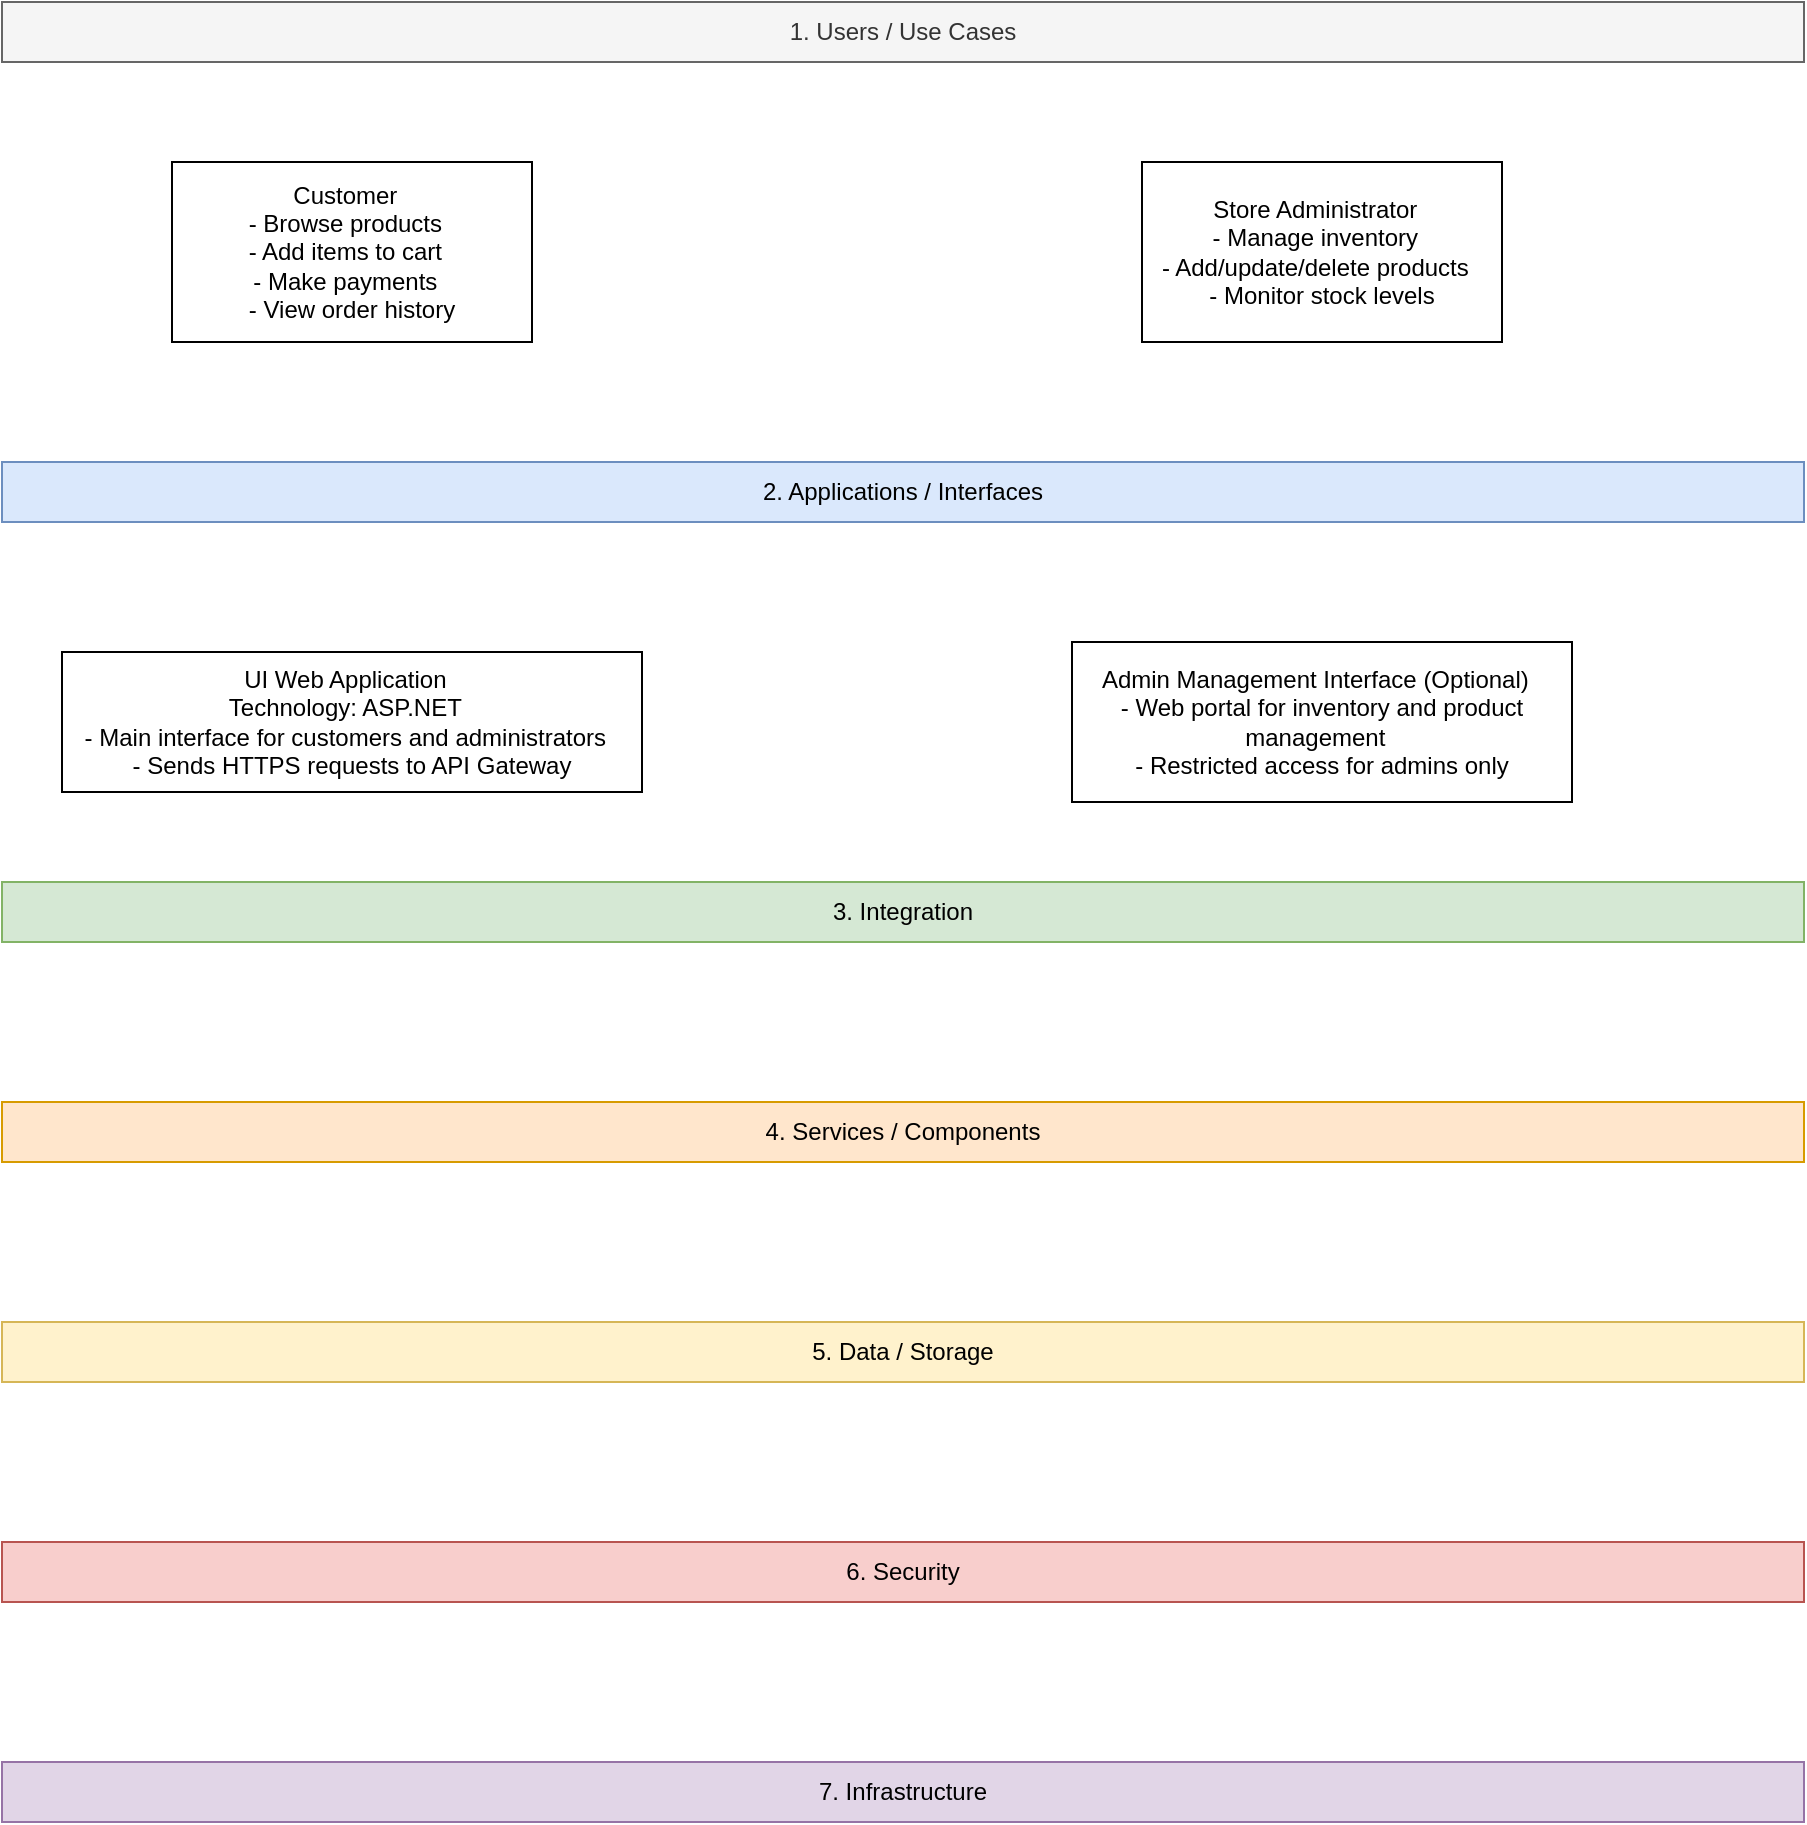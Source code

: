 <mxfile version="28.0.4">
  <diagram name="Página-1" id="i13byZTgKiIOev3eByZY">
    <mxGraphModel dx="1626" dy="892" grid="1" gridSize="10" guides="1" tooltips="1" connect="1" arrows="1" fold="1" page="1" pageScale="1" pageWidth="827" pageHeight="1169" math="0" shadow="0">
      <root>
        <mxCell id="0" />
        <mxCell id="1" parent="0" />
        <mxCell id="Bn-3ERYPzrL__islP2Uy-1" value="1. Users / Use Cases" style="rounded=0;whiteSpace=wrap;html=1;fillColor=#f5f5f5;fontColor=#333333;strokeColor=#666666;" parent="1" vertex="1">
          <mxGeometry x="80" y="80" width="901" height="30" as="geometry" />
        </mxCell>
        <mxCell id="Bn-3ERYPzrL__islP2Uy-2" value="&lt;div&gt;2. Applications / Interfaces&lt;/div&gt;" style="rounded=0;whiteSpace=wrap;html=1;fillColor=#dae8fc;strokeColor=#6c8ebf;" parent="1" vertex="1">
          <mxGeometry x="80" y="310" width="901" height="30" as="geometry" />
        </mxCell>
        <mxCell id="Bn-3ERYPzrL__islP2Uy-3" value="&lt;div&gt;3. Integration&lt;/div&gt;" style="rounded=0;whiteSpace=wrap;html=1;fillColor=#d5e8d4;strokeColor=#82b366;" parent="1" vertex="1">
          <mxGeometry x="80" y="520" width="901" height="30" as="geometry" />
        </mxCell>
        <mxCell id="Bn-3ERYPzrL__islP2Uy-4" value="5. Data / Storage" style="rounded=0;whiteSpace=wrap;html=1;fillColor=#fff2cc;strokeColor=#d6b656;" parent="1" vertex="1">
          <mxGeometry x="80" y="740" width="901" height="30" as="geometry" />
        </mxCell>
        <mxCell id="Bn-3ERYPzrL__islP2Uy-5" value="4. Services / Components" style="rounded=0;whiteSpace=wrap;html=1;fillColor=#ffe6cc;strokeColor=#d79b00;" parent="1" vertex="1">
          <mxGeometry x="80" y="630" width="901" height="30" as="geometry" />
        </mxCell>
        <mxCell id="Bn-3ERYPzrL__islP2Uy-6" value="6. Security" style="rounded=0;whiteSpace=wrap;html=1;fillColor=#f8cecc;strokeColor=#b85450;" parent="1" vertex="1">
          <mxGeometry x="80" y="850" width="901" height="30" as="geometry" />
        </mxCell>
        <mxCell id="Bn-3ERYPzrL__islP2Uy-7" value="7. Infrastructure" style="rounded=0;whiteSpace=wrap;html=1;fillColor=#e1d5e7;strokeColor=#9673a6;" parent="1" vertex="1">
          <mxGeometry x="80" y="960" width="901" height="30" as="geometry" />
        </mxCell>
        <mxCell id="mHhzqrUSUbGw9TSnwTTk-1" value="&lt;div&gt;Customer&amp;nbsp;&amp;nbsp;&lt;/div&gt;&lt;div&gt;- Browse products&amp;nbsp;&amp;nbsp;&lt;/div&gt;&lt;div&gt;- Add items to cart&amp;nbsp;&amp;nbsp;&lt;/div&gt;&lt;div&gt;- Make payments&amp;nbsp;&amp;nbsp;&lt;/div&gt;&lt;div&gt;- View order history&lt;/div&gt;" style="whiteSpace=wrap;html=1;" vertex="1" parent="1">
          <mxGeometry x="165" y="160" width="180" height="90" as="geometry" />
        </mxCell>
        <mxCell id="mHhzqrUSUbGw9TSnwTTk-2" value="&lt;div&gt;Store Administrator&amp;nbsp;&amp;nbsp;&lt;/div&gt;&lt;div&gt;- Manage inventory&amp;nbsp;&amp;nbsp;&lt;/div&gt;&lt;div&gt;- Add/update/delete products&amp;nbsp;&amp;nbsp;&lt;/div&gt;&lt;div&gt;- Monitor stock levels&lt;/div&gt;" style="whiteSpace=wrap;html=1;" vertex="1" parent="1">
          <mxGeometry x="650" y="160" width="180" height="90" as="geometry" />
        </mxCell>
        <mxCell id="mHhzqrUSUbGw9TSnwTTk-3" value="&lt;div&gt;UI Web Application&amp;nbsp;&amp;nbsp;&lt;/div&gt;&lt;div&gt;Technology: ASP.NET&amp;nbsp;&amp;nbsp;&lt;/div&gt;&lt;div&gt;- Main interface for customers and administrators&amp;nbsp;&amp;nbsp;&lt;/div&gt;&lt;div&gt;- Sends HTTPS requests to API Gateway&lt;/div&gt;" style="whiteSpace=wrap;html=1;" vertex="1" parent="1">
          <mxGeometry x="110" y="405" width="290" height="70" as="geometry" />
        </mxCell>
        <mxCell id="mHhzqrUSUbGw9TSnwTTk-4" value="&lt;div&gt;Admin Management Interface (Optional)&amp;nbsp;&amp;nbsp;&lt;/div&gt;&lt;div&gt;- Web portal for inventory and product management&amp;nbsp;&amp;nbsp;&lt;/div&gt;&lt;div&gt;- Restricted access for admins only&lt;/div&gt;" style="whiteSpace=wrap;html=1;" vertex="1" parent="1">
          <mxGeometry x="615" y="400" width="250" height="80" as="geometry" />
        </mxCell>
      </root>
    </mxGraphModel>
  </diagram>
</mxfile>
